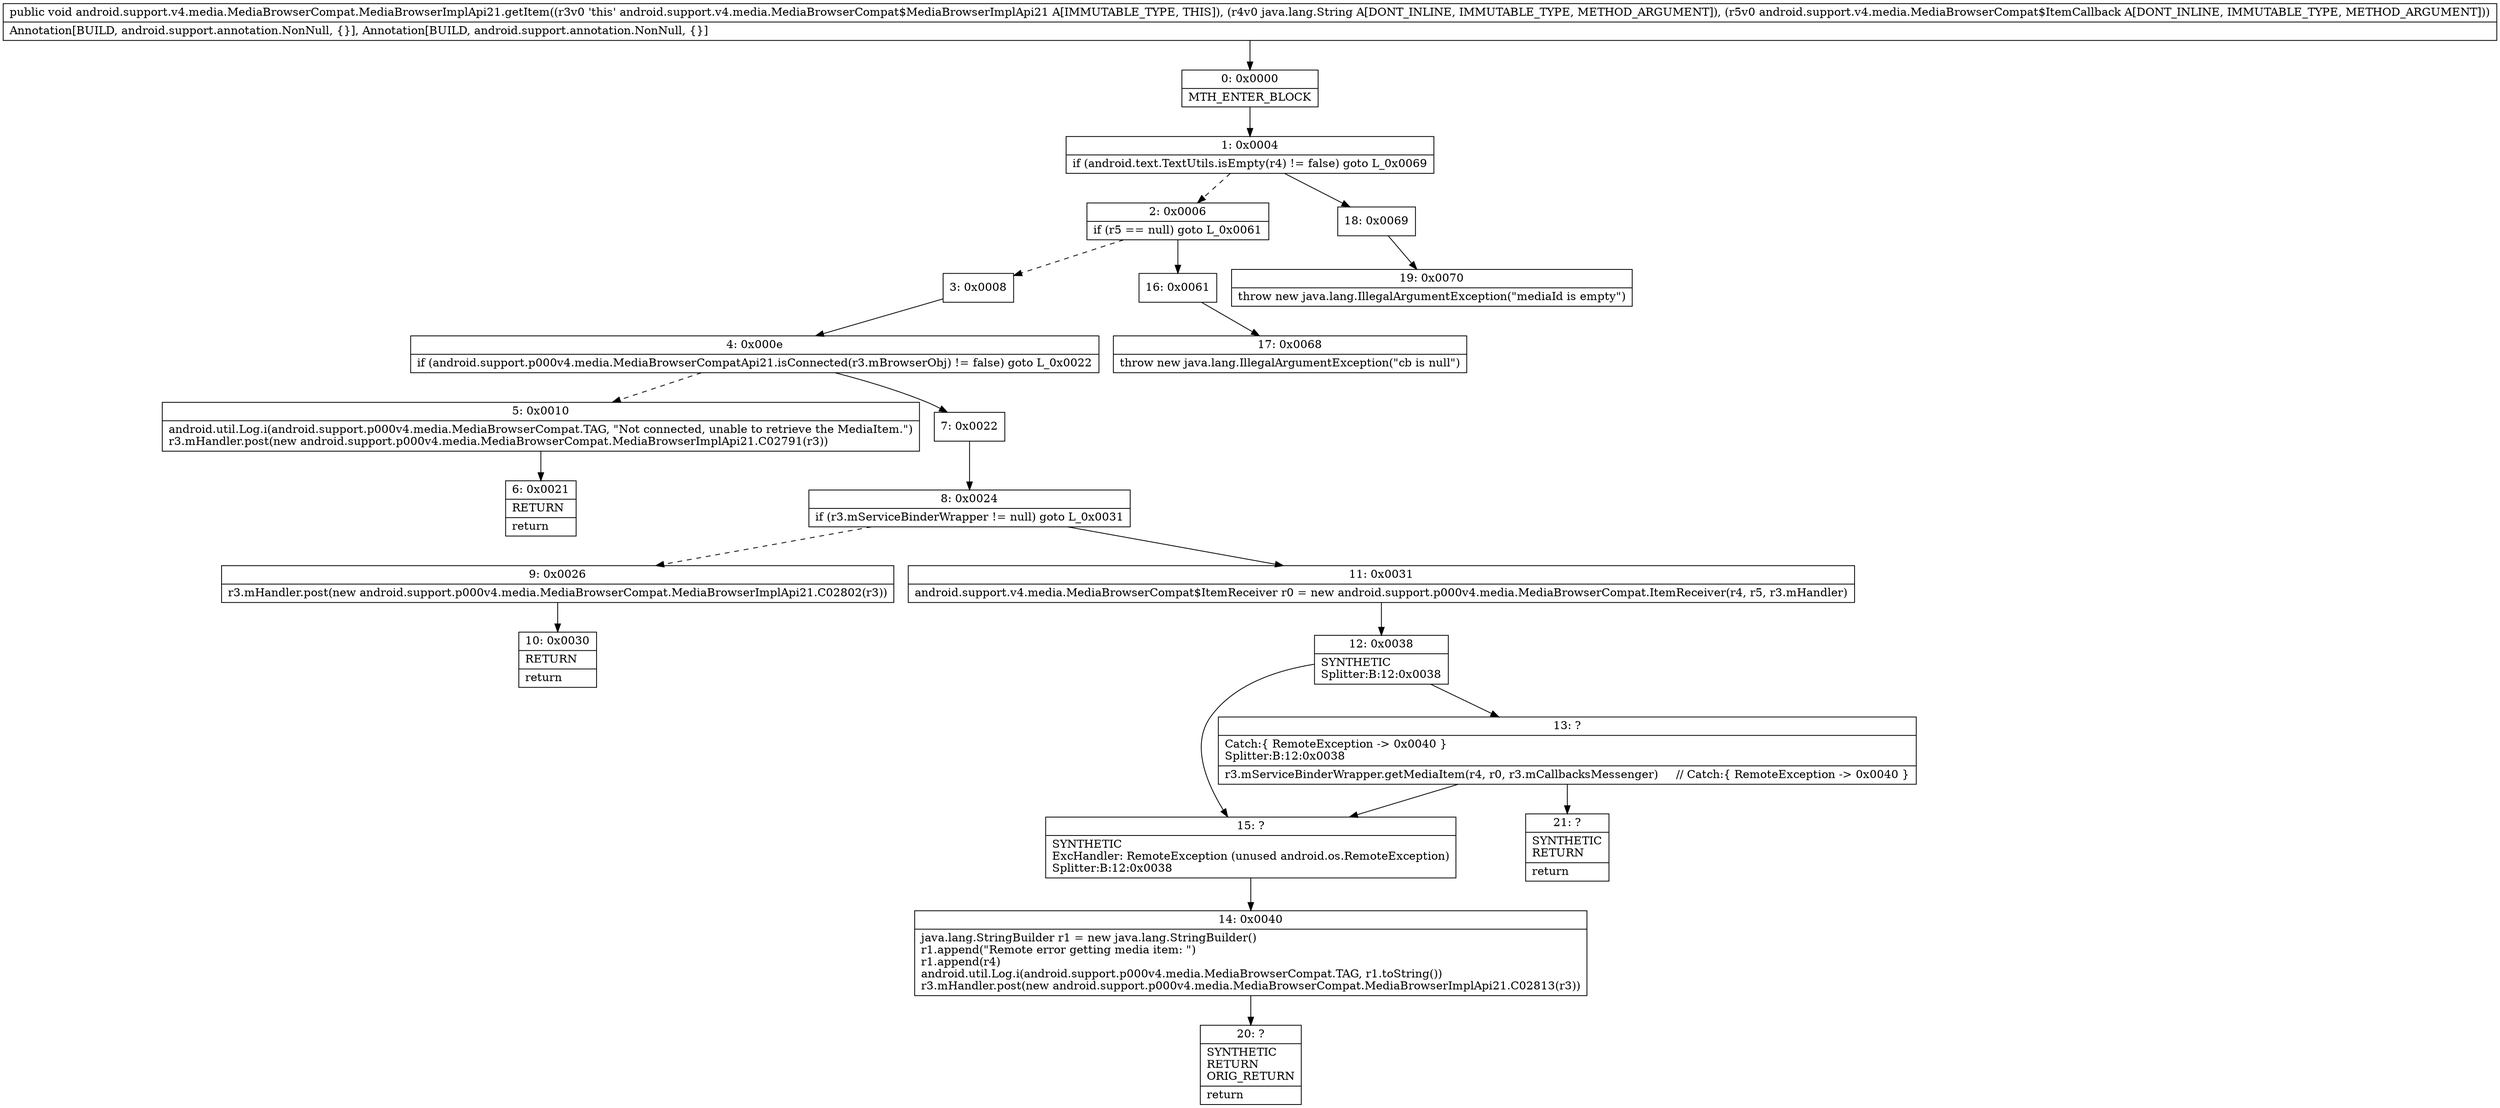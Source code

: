 digraph "CFG forandroid.support.v4.media.MediaBrowserCompat.MediaBrowserImplApi21.getItem(Ljava\/lang\/String;Landroid\/support\/v4\/media\/MediaBrowserCompat$ItemCallback;)V" {
Node_0 [shape=record,label="{0\:\ 0x0000|MTH_ENTER_BLOCK\l}"];
Node_1 [shape=record,label="{1\:\ 0x0004|if (android.text.TextUtils.isEmpty(r4) != false) goto L_0x0069\l}"];
Node_2 [shape=record,label="{2\:\ 0x0006|if (r5 == null) goto L_0x0061\l}"];
Node_3 [shape=record,label="{3\:\ 0x0008}"];
Node_4 [shape=record,label="{4\:\ 0x000e|if (android.support.p000v4.media.MediaBrowserCompatApi21.isConnected(r3.mBrowserObj) != false) goto L_0x0022\l}"];
Node_5 [shape=record,label="{5\:\ 0x0010|android.util.Log.i(android.support.p000v4.media.MediaBrowserCompat.TAG, \"Not connected, unable to retrieve the MediaItem.\")\lr3.mHandler.post(new android.support.p000v4.media.MediaBrowserCompat.MediaBrowserImplApi21.C02791(r3))\l}"];
Node_6 [shape=record,label="{6\:\ 0x0021|RETURN\l|return\l}"];
Node_7 [shape=record,label="{7\:\ 0x0022}"];
Node_8 [shape=record,label="{8\:\ 0x0024|if (r3.mServiceBinderWrapper != null) goto L_0x0031\l}"];
Node_9 [shape=record,label="{9\:\ 0x0026|r3.mHandler.post(new android.support.p000v4.media.MediaBrowserCompat.MediaBrowserImplApi21.C02802(r3))\l}"];
Node_10 [shape=record,label="{10\:\ 0x0030|RETURN\l|return\l}"];
Node_11 [shape=record,label="{11\:\ 0x0031|android.support.v4.media.MediaBrowserCompat$ItemReceiver r0 = new android.support.p000v4.media.MediaBrowserCompat.ItemReceiver(r4, r5, r3.mHandler)\l}"];
Node_12 [shape=record,label="{12\:\ 0x0038|SYNTHETIC\lSplitter:B:12:0x0038\l}"];
Node_13 [shape=record,label="{13\:\ ?|Catch:\{ RemoteException \-\> 0x0040 \}\lSplitter:B:12:0x0038\l|r3.mServiceBinderWrapper.getMediaItem(r4, r0, r3.mCallbacksMessenger)     \/\/ Catch:\{ RemoteException \-\> 0x0040 \}\l}"];
Node_14 [shape=record,label="{14\:\ 0x0040|java.lang.StringBuilder r1 = new java.lang.StringBuilder()\lr1.append(\"Remote error getting media item: \")\lr1.append(r4)\landroid.util.Log.i(android.support.p000v4.media.MediaBrowserCompat.TAG, r1.toString())\lr3.mHandler.post(new android.support.p000v4.media.MediaBrowserCompat.MediaBrowserImplApi21.C02813(r3))\l}"];
Node_15 [shape=record,label="{15\:\ ?|SYNTHETIC\lExcHandler: RemoteException (unused android.os.RemoteException)\lSplitter:B:12:0x0038\l}"];
Node_16 [shape=record,label="{16\:\ 0x0061}"];
Node_17 [shape=record,label="{17\:\ 0x0068|throw new java.lang.IllegalArgumentException(\"cb is null\")\l}"];
Node_18 [shape=record,label="{18\:\ 0x0069}"];
Node_19 [shape=record,label="{19\:\ 0x0070|throw new java.lang.IllegalArgumentException(\"mediaId is empty\")\l}"];
Node_20 [shape=record,label="{20\:\ ?|SYNTHETIC\lRETURN\lORIG_RETURN\l|return\l}"];
Node_21 [shape=record,label="{21\:\ ?|SYNTHETIC\lRETURN\l|return\l}"];
MethodNode[shape=record,label="{public void android.support.v4.media.MediaBrowserCompat.MediaBrowserImplApi21.getItem((r3v0 'this' android.support.v4.media.MediaBrowserCompat$MediaBrowserImplApi21 A[IMMUTABLE_TYPE, THIS]), (r4v0 java.lang.String A[DONT_INLINE, IMMUTABLE_TYPE, METHOD_ARGUMENT]), (r5v0 android.support.v4.media.MediaBrowserCompat$ItemCallback A[DONT_INLINE, IMMUTABLE_TYPE, METHOD_ARGUMENT]))  | Annotation[BUILD, android.support.annotation.NonNull, \{\}], Annotation[BUILD, android.support.annotation.NonNull, \{\}]\l}"];
MethodNode -> Node_0;
Node_0 -> Node_1;
Node_1 -> Node_2[style=dashed];
Node_1 -> Node_18;
Node_2 -> Node_3[style=dashed];
Node_2 -> Node_16;
Node_3 -> Node_4;
Node_4 -> Node_5[style=dashed];
Node_4 -> Node_7;
Node_5 -> Node_6;
Node_7 -> Node_8;
Node_8 -> Node_9[style=dashed];
Node_8 -> Node_11;
Node_9 -> Node_10;
Node_11 -> Node_12;
Node_12 -> Node_13;
Node_12 -> Node_15;
Node_13 -> Node_15;
Node_13 -> Node_21;
Node_14 -> Node_20;
Node_15 -> Node_14;
Node_16 -> Node_17;
Node_18 -> Node_19;
}

